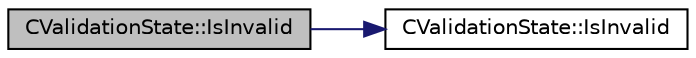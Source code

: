 digraph "CValidationState::IsInvalid"
{
  edge [fontname="Helvetica",fontsize="10",labelfontname="Helvetica",labelfontsize="10"];
  node [fontname="Helvetica",fontsize="10",shape=record];
  rankdir="LR";
  Node80 [label="CValidationState::IsInvalid",height=0.2,width=0.4,color="black", fillcolor="grey75", style="filled", fontcolor="black"];
  Node80 -> Node81 [color="midnightblue",fontsize="10",style="solid",fontname="Helvetica"];
  Node81 [label="CValidationState::IsInvalid",height=0.2,width=0.4,color="black", fillcolor="white", style="filled",URL="$class_c_validation_state.html#ace1d536f4003d3a6689fccd0f496c977"];
}

